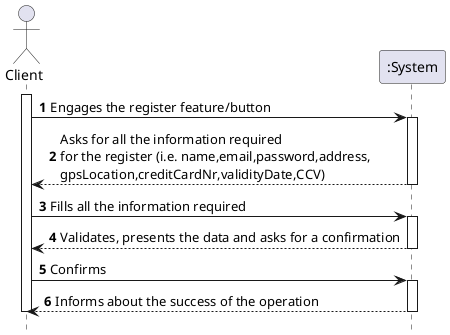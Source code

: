@startuml
autonumber
hide footbox

actor "Client" as U

participant ":System" as SYST

activate U

U -> SYST : Engages the register feature/button
activate SYST
SYST --> U : Asks for all the information required \nfor the register (i.e. name,email,password,address,\ngpsLocation,creditCardNr,validityDate,CCV)
deactivate SYST

U -> SYST : Fills all the information required
activate SYST
SYST --> U : Validates, presents the data and asks for a confirmation
deactivate SYST

U -> SYST : Confirms
activate SYST
SYST --> U : Informs about the success of the operation
deactivate SYST

deactivate U

@enduml